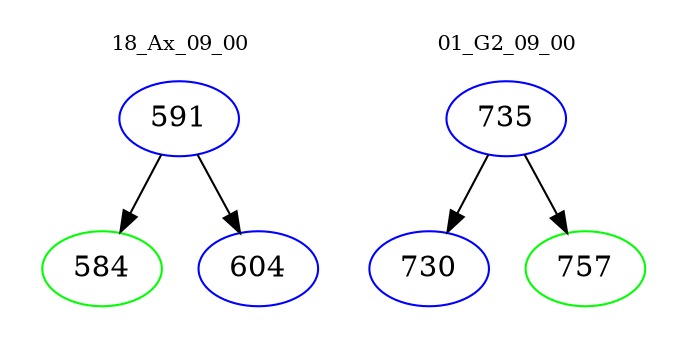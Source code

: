 digraph{
subgraph cluster_0 {
color = white
label = "18_Ax_09_00";
fontsize=10;
T0_591 [label="591", color="blue"]
T0_591 -> T0_584 [color="black"]
T0_584 [label="584", color="green"]
T0_591 -> T0_604 [color="black"]
T0_604 [label="604", color="blue"]
}
subgraph cluster_1 {
color = white
label = "01_G2_09_00";
fontsize=10;
T1_735 [label="735", color="blue"]
T1_735 -> T1_730 [color="black"]
T1_730 [label="730", color="blue"]
T1_735 -> T1_757 [color="black"]
T1_757 [label="757", color="green"]
}
}
